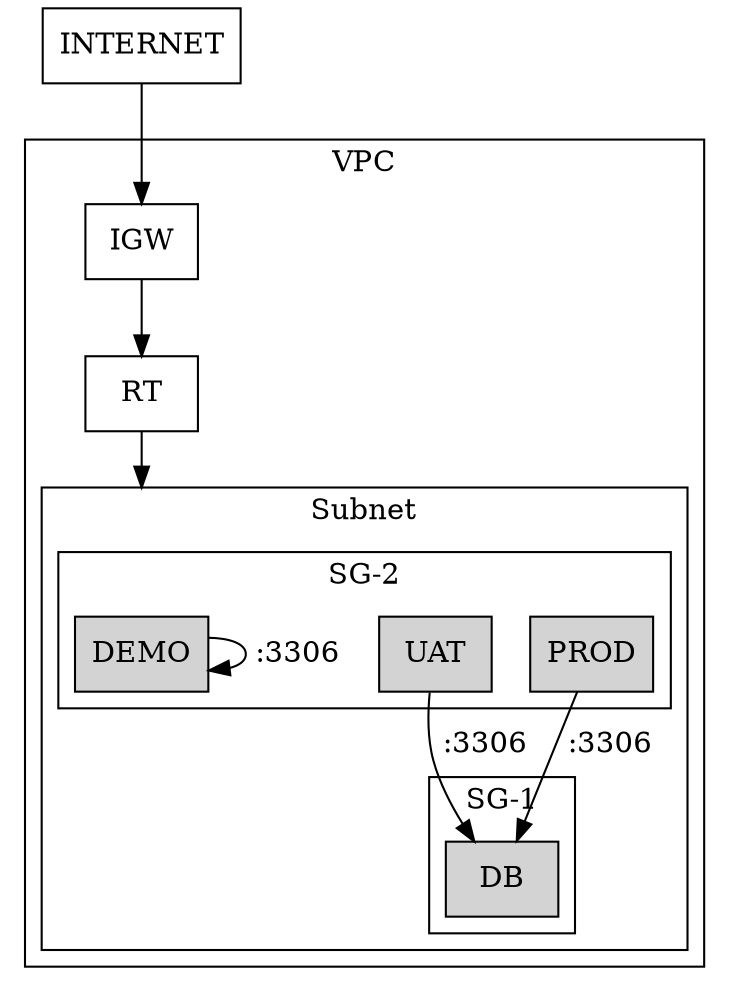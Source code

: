 digraph G {
  compound=true;
  subgraph cluster_0 {
    label = "VPC";
    node [shape=box];
    IGW->RT
    subgraph cluster_1 {
        label = "Subnet";
        subgraph cluster_2 {
            label = "SG-1";
            node [style=filled,shape=box];
            DB;
        }
        subgraph cluster_3 {
            label = "SG-2";
            node [style=filled,shape=box];
            UAT;
            PROD;
            DEMO;
        }
    }
    
  }

  UAT->DB [label=" :3306"];
  PROD->DB [label=" :3306"];
  DEMO->DEMO [label=" :3306"];
  RT->DEMO [lhead=cluster_1];
  node [shape=box];
  INTERNET->IGW 
}